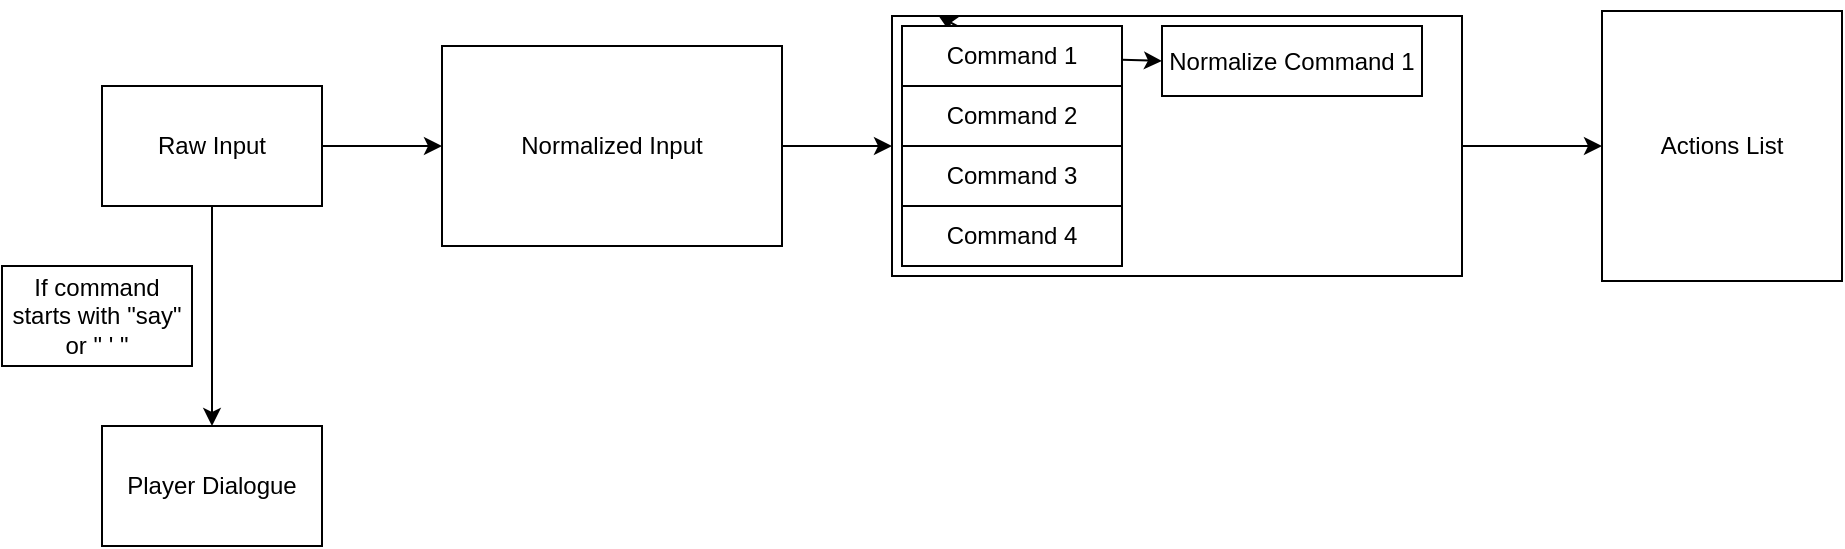 <mxfile>
    <diagram id="lk_J42Qa0Q8dIHe35U2k" name="Page-1">
        <mxGraphModel dx="761" dy="586" grid="1" gridSize="10" guides="1" tooltips="1" connect="1" arrows="1" fold="1" page="1" pageScale="1" pageWidth="850" pageHeight="1100" math="0" shadow="0">
            <root>
                <mxCell id="0"/>
                <mxCell id="1" parent="0"/>
                <mxCell id="28" style="edgeStyle=none;html=1;entryX=0;entryY=0.5;entryDx=0;entryDy=0;" edge="1" parent="1" source="18" target="20">
                    <mxGeometry relative="1" as="geometry"/>
                </mxCell>
                <mxCell id="18" value="" style="whiteSpace=wrap;html=1;" vertex="1" parent="1">
                    <mxGeometry x="515" y="215" width="285" height="130" as="geometry"/>
                </mxCell>
                <mxCell id="10" style="edgeStyle=none;html=1;entryX=0;entryY=0.5;entryDx=0;entryDy=0;" edge="1" parent="1" source="2" target="3">
                    <mxGeometry relative="1" as="geometry"/>
                </mxCell>
                <mxCell id="16" style="edgeStyle=none;html=1;entryX=0.5;entryY=0;entryDx=0;entryDy=0;" edge="1" parent="1" source="2" target="4">
                    <mxGeometry relative="1" as="geometry"/>
                </mxCell>
                <mxCell id="2" value="Raw Input" style="whiteSpace=wrap;html=1;" vertex="1" parent="1">
                    <mxGeometry x="120" y="250" width="110" height="60" as="geometry"/>
                </mxCell>
                <mxCell id="19" style="edgeStyle=none;html=1;entryX=0;entryY=0.5;entryDx=0;entryDy=0;" edge="1" parent="1" source="3" target="18">
                    <mxGeometry relative="1" as="geometry"/>
                </mxCell>
                <mxCell id="3" value="Normalized Input" style="whiteSpace=wrap;html=1;" vertex="1" parent="1">
                    <mxGeometry x="290" y="230" width="170" height="100" as="geometry"/>
                </mxCell>
                <mxCell id="4" value="Player Dialogue" style="whiteSpace=wrap;html=1;" vertex="1" parent="1">
                    <mxGeometry x="120" y="420" width="110" height="60" as="geometry"/>
                </mxCell>
                <mxCell id="25" style="edgeStyle=none;html=1;entryX=0;entryY=0.5;entryDx=0;entryDy=0;" edge="1" parent="1" source="6" target="22">
                    <mxGeometry relative="1" as="geometry"/>
                </mxCell>
                <mxCell id="26" style="edgeStyle=none;html=1;" edge="1" parent="1" source="6" target="18">
                    <mxGeometry relative="1" as="geometry"/>
                </mxCell>
                <mxCell id="6" value="Command 1" style="whiteSpace=wrap;html=1;" vertex="1" parent="1">
                    <mxGeometry x="520" y="220" width="110" height="30" as="geometry"/>
                </mxCell>
                <mxCell id="7" value="Command 2" style="whiteSpace=wrap;html=1;" vertex="1" parent="1">
                    <mxGeometry x="520" y="250" width="110" height="30" as="geometry"/>
                </mxCell>
                <mxCell id="8" value="Command 3" style="whiteSpace=wrap;html=1;" vertex="1" parent="1">
                    <mxGeometry x="520" y="280" width="110" height="30" as="geometry"/>
                </mxCell>
                <mxCell id="9" value="Command 4" style="whiteSpace=wrap;html=1;" vertex="1" parent="1">
                    <mxGeometry x="520" y="310" width="110" height="30" as="geometry"/>
                </mxCell>
                <mxCell id="13" value="If command starts with &quot;say&quot; or &quot; &#39; &quot;" style="whiteSpace=wrap;html=1;" vertex="1" parent="1">
                    <mxGeometry x="70" y="340" width="95" height="50" as="geometry"/>
                </mxCell>
                <mxCell id="20" value="Actions List" style="whiteSpace=wrap;html=1;" vertex="1" parent="1">
                    <mxGeometry x="870" y="212.5" width="120" height="135" as="geometry"/>
                </mxCell>
                <mxCell id="22" value="Normalize Command 1" style="whiteSpace=wrap;html=1;" vertex="1" parent="1">
                    <mxGeometry x="650" y="220" width="130" height="35" as="geometry"/>
                </mxCell>
            </root>
        </mxGraphModel>
    </diagram>
</mxfile>